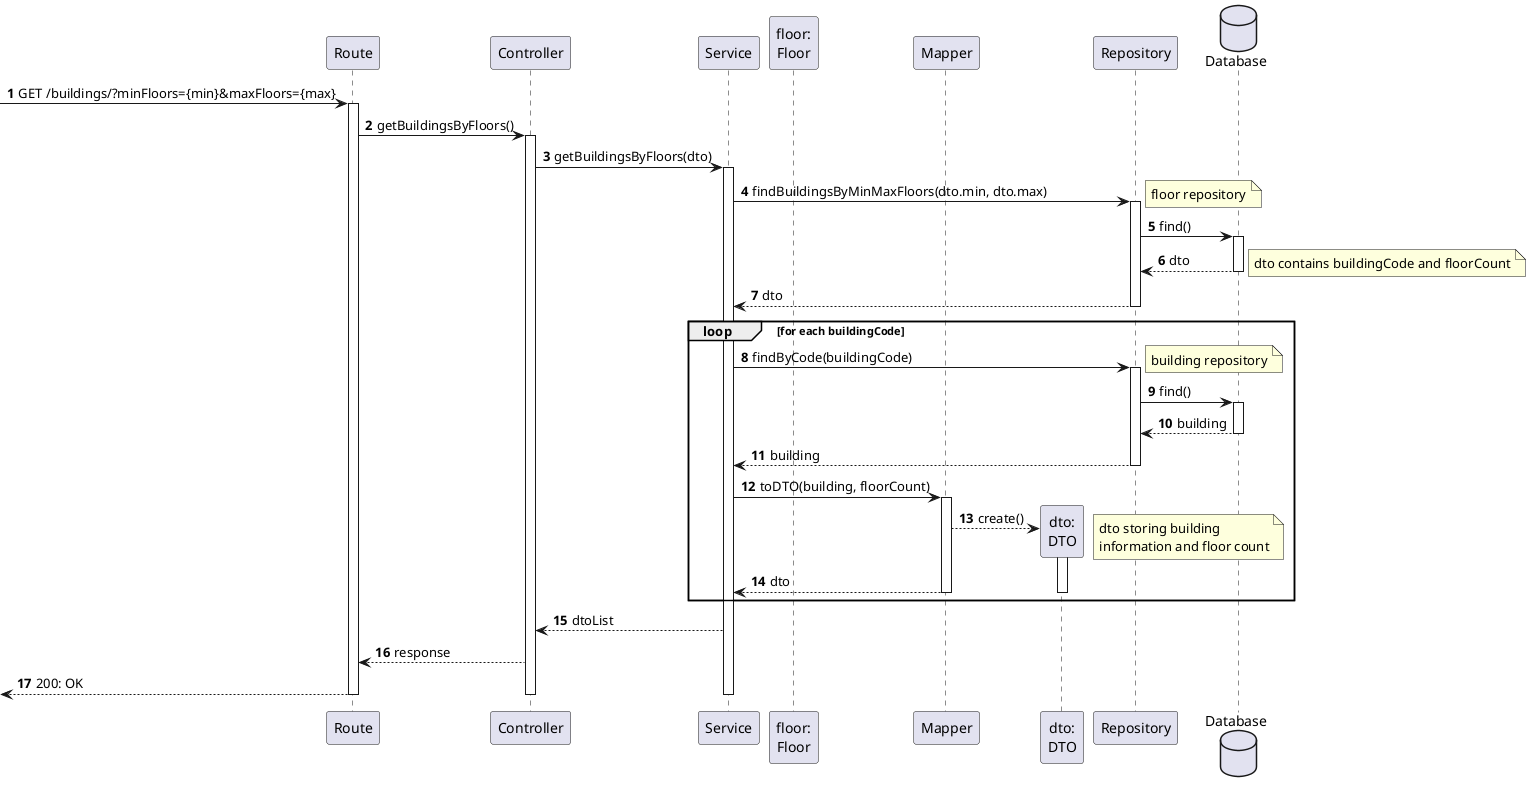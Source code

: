 @startuml
autonumber

participant "Route" as r
participant "Controller" as ctrl
participant "Service" as svc

participant "floor:\nFloor" as floor
participant "Mapper" as map
participant "dto:\nDTO" as dto

participant "Repository" as repo
database "Database" as db

[-> r: GET /buildings/?minFloors={min}&maxFloors={max}
activate r
    r -> ctrl : getBuildingsByFloors()
    activate ctrl
        ctrl -> svc : getBuildingsByFloors(dto)
        activate svc
            svc -> repo : findBuildingsByMinMaxFloors(dto.min, dto.max)
            activate repo
                note right: floor repository
                repo -> db : find()
                activate db
                    db --> repo : dto
                    note right : dto contains buildingCode and floorCount
                deactivate db
                repo --> svc : dto
            deactivate repo


            loop for each buildingCode
                svc -> repo : findByCode(buildingCode)
                activate repo
                    note right : building repository
                    repo -> db : find()
                    activate db
                         db --> repo : building
                    deactivate db
                    repo --> svc : building
                deactivate repo

                svc -> map : toDTO(building, floorCount)

                activate map
                    map --> dto** : create()
                    note right : dto storing building \ninformation and floor count
                    activate dto
                        map --> svc : dto
                    deactivate dto
                deactivate map
            end loop
                svc --> ctrl : dtoList
                ctrl --> r : response
                [<-- r : 200: OK
        deactivate svc
    deactivate ctrl
deactivate r

@enduml
